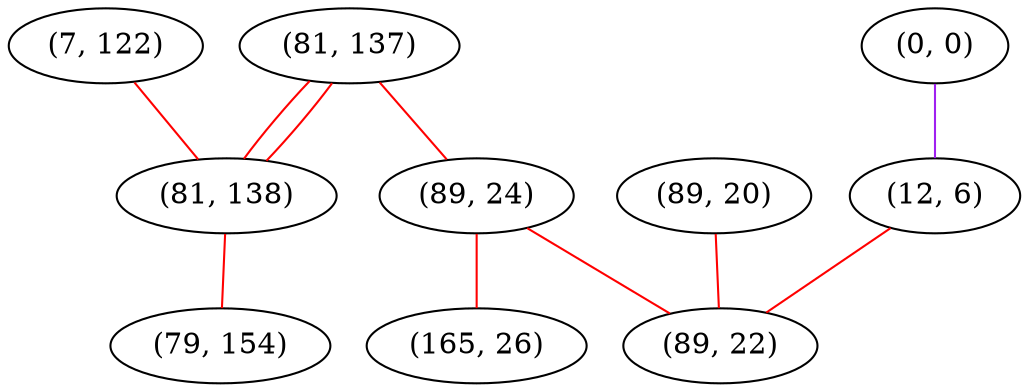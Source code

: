 graph "" {
"(0, 0)";
"(81, 137)";
"(7, 122)";
"(81, 138)";
"(89, 24)";
"(12, 6)";
"(165, 26)";
"(89, 20)";
"(89, 22)";
"(79, 154)";
"(0, 0)" -- "(12, 6)"  [color=purple, key=0, weight=4];
"(81, 137)" -- "(81, 138)"  [color=red, key=0, weight=1];
"(81, 137)" -- "(81, 138)"  [color=red, key=1, weight=1];
"(81, 137)" -- "(89, 24)"  [color=red, key=0, weight=1];
"(7, 122)" -- "(81, 138)"  [color=red, key=0, weight=1];
"(81, 138)" -- "(79, 154)"  [color=red, key=0, weight=1];
"(89, 24)" -- "(89, 22)"  [color=red, key=0, weight=1];
"(89, 24)" -- "(165, 26)"  [color=red, key=0, weight=1];
"(12, 6)" -- "(89, 22)"  [color=red, key=0, weight=1];
"(89, 20)" -- "(89, 22)"  [color=red, key=0, weight=1];
}

